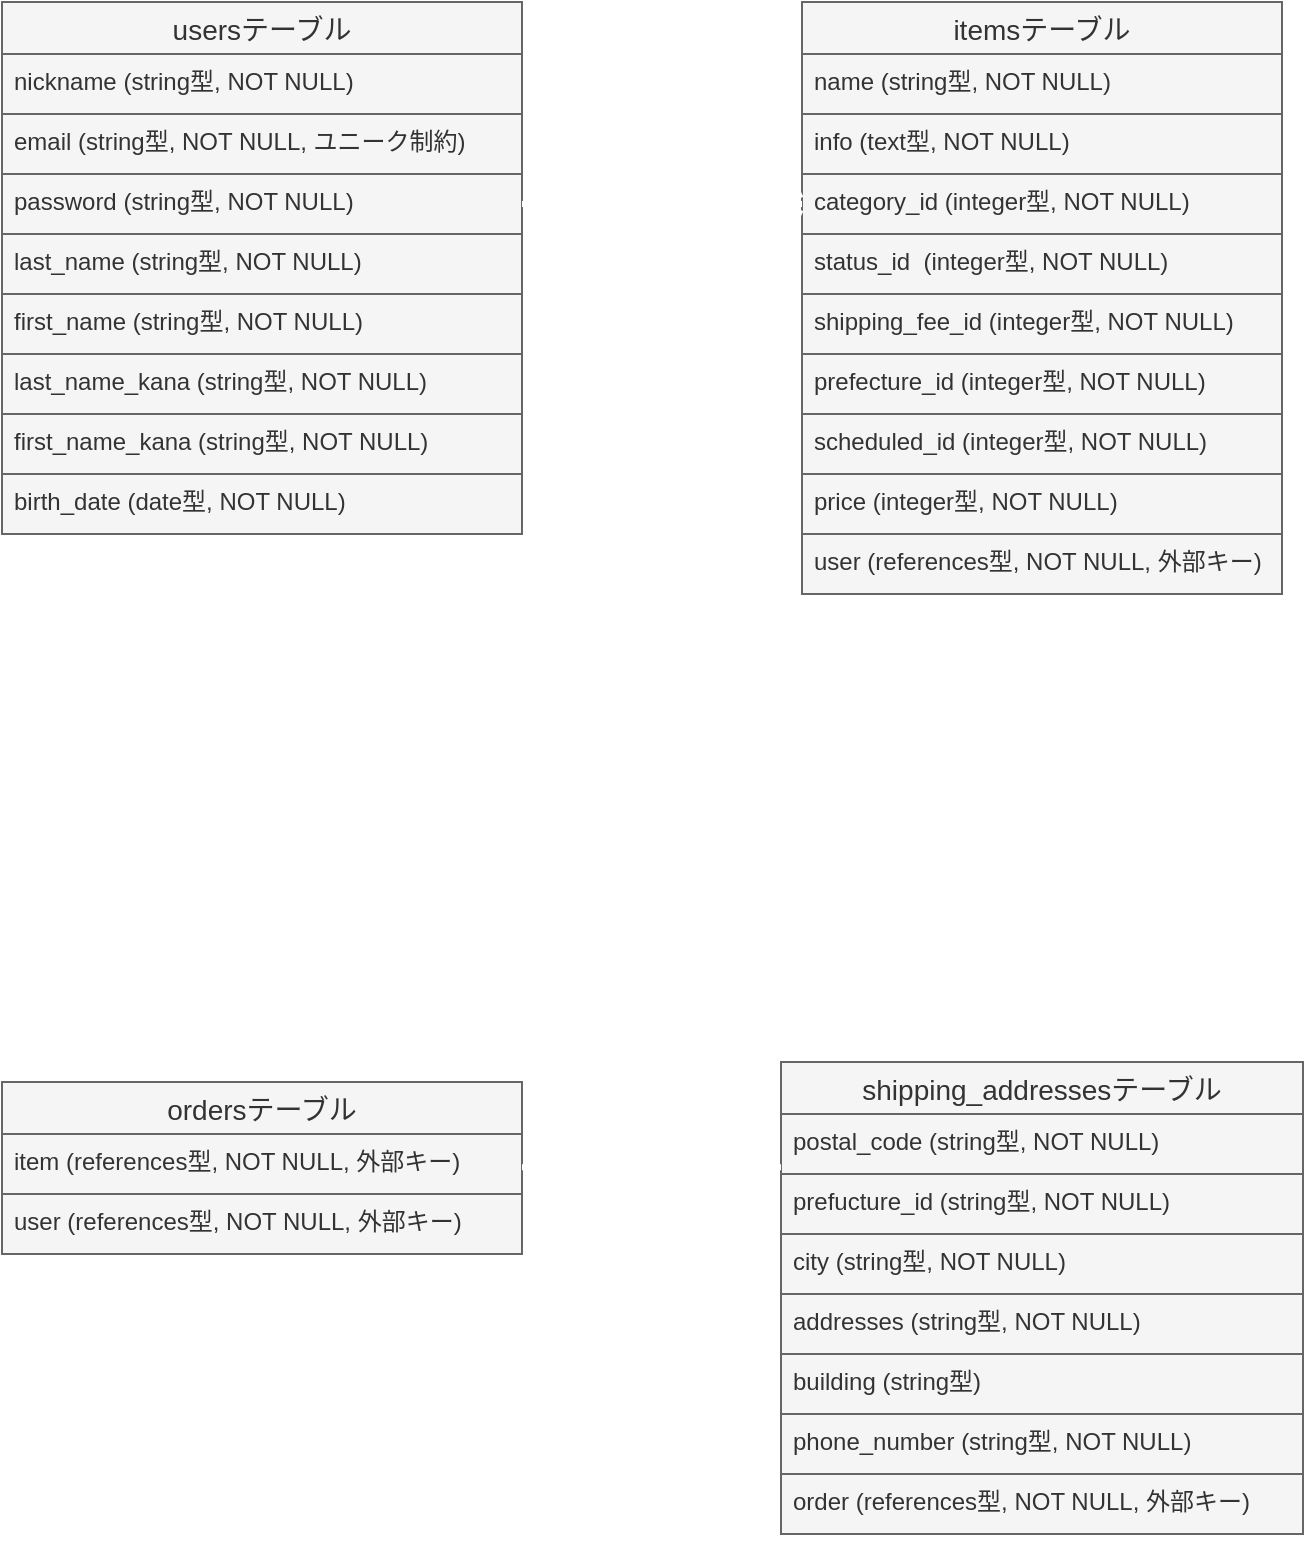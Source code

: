 <mxfile>
    <diagram id="iCTsy_pnbBhXiJKhlqtj" name="ページ1">
        <mxGraphModel dx="556" dy="747" grid="1" gridSize="10" guides="1" tooltips="1" connect="1" arrows="1" fold="1" page="1" pageScale="1" pageWidth="827" pageHeight="1169" math="0" shadow="0">
            <root>
                <mxCell id="0"/>
                <mxCell id="1" parent="0"/>
                <mxCell id="c64CcBpLwh5D6gjb4lQF-1" value="usersテーブル" style="swimlane;fontStyle=0;childLayout=stackLayout;horizontal=1;startSize=26;horizontalStack=0;resizeParent=1;resizeParentMax=0;resizeLast=0;collapsible=1;marginBottom=0;align=center;fontSize=14;fillColor=#f5f5f5;fontColor=#333333;strokeColor=#666666;" parent="1" vertex="1">
                    <mxGeometry x="80" y="80" width="260" height="266" as="geometry"/>
                </mxCell>
                <mxCell id="c64CcBpLwh5D6gjb4lQF-9" value="nickname (string型, NOT NULL)" style="text;strokeColor=#666666;fillColor=#f5f5f5;spacingLeft=4;spacingRight=4;overflow=hidden;rotatable=0;points=[[0,0.5],[1,0.5]];portConstraint=eastwest;fontSize=12;fontColor=#333333;" parent="c64CcBpLwh5D6gjb4lQF-1" vertex="1">
                    <mxGeometry y="26" width="260" height="30" as="geometry"/>
                </mxCell>
                <mxCell id="c64CcBpLwh5D6gjb4lQF-3" value="email (string型, NOT NULL, ユニーク制約)" style="text;strokeColor=#666666;fillColor=#f5f5f5;spacingLeft=4;spacingRight=4;overflow=hidden;rotatable=0;points=[[0,0.5],[1,0.5]];portConstraint=eastwest;fontSize=12;fontColor=#333333;" parent="c64CcBpLwh5D6gjb4lQF-1" vertex="1">
                    <mxGeometry y="56" width="260" height="30" as="geometry"/>
                </mxCell>
                <mxCell id="c64CcBpLwh5D6gjb4lQF-4" value="password (string型, NOT NULL)" style="text;strokeColor=#666666;fillColor=#f5f5f5;spacingLeft=4;spacingRight=4;overflow=hidden;rotatable=0;points=[[0,0.5],[1,0.5]];portConstraint=eastwest;fontSize=12;fontColor=#333333;" parent="c64CcBpLwh5D6gjb4lQF-1" vertex="1">
                    <mxGeometry y="86" width="260" height="30" as="geometry"/>
                </mxCell>
                <mxCell id="c64CcBpLwh5D6gjb4lQF-8" value="last_name (string型, NOT NULL)" style="text;strokeColor=#666666;fillColor=#f5f5f5;spacingLeft=4;spacingRight=4;overflow=hidden;rotatable=0;points=[[0,0.5],[1,0.5]];portConstraint=eastwest;fontSize=12;fontColor=#333333;" parent="c64CcBpLwh5D6gjb4lQF-1" vertex="1">
                    <mxGeometry y="116" width="260" height="30" as="geometry"/>
                </mxCell>
                <mxCell id="c64CcBpLwh5D6gjb4lQF-7" value="first_name (string型, NOT NULL)" style="text;strokeColor=#666666;fillColor=#f5f5f5;spacingLeft=4;spacingRight=4;overflow=hidden;rotatable=0;points=[[0,0.5],[1,0.5]];portConstraint=eastwest;fontSize=12;fontColor=#333333;" parent="c64CcBpLwh5D6gjb4lQF-1" vertex="1">
                    <mxGeometry y="146" width="260" height="30" as="geometry"/>
                </mxCell>
                <mxCell id="c64CcBpLwh5D6gjb4lQF-6" value="last_name_kana (string型, NOT NULL)" style="text;strokeColor=#666666;fillColor=#f5f5f5;spacingLeft=4;spacingRight=4;overflow=hidden;rotatable=0;points=[[0,0.5],[1,0.5]];portConstraint=eastwest;fontSize=12;fontColor=#333333;" parent="c64CcBpLwh5D6gjb4lQF-1" vertex="1">
                    <mxGeometry y="176" width="260" height="30" as="geometry"/>
                </mxCell>
                <mxCell id="c64CcBpLwh5D6gjb4lQF-5" value="first_name_kana (string型, NOT NULL)" style="text;strokeColor=#666666;fillColor=#f5f5f5;spacingLeft=4;spacingRight=4;overflow=hidden;rotatable=0;points=[[0,0.5],[1,0.5]];portConstraint=eastwest;fontSize=12;fontColor=#333333;" parent="c64CcBpLwh5D6gjb4lQF-1" vertex="1">
                    <mxGeometry y="206" width="260" height="30" as="geometry"/>
                </mxCell>
                <mxCell id="c64CcBpLwh5D6gjb4lQF-10" value="birth_date (date型, NOT NULL)" style="text;strokeColor=#666666;fillColor=#f5f5f5;spacingLeft=4;spacingRight=4;overflow=hidden;rotatable=0;points=[[0,0.5],[1,0.5]];portConstraint=eastwest;fontSize=12;fontColor=#333333;" parent="c64CcBpLwh5D6gjb4lQF-1" vertex="1">
                    <mxGeometry y="236" width="260" height="30" as="geometry"/>
                </mxCell>
                <mxCell id="c64CcBpLwh5D6gjb4lQF-11" value="itemsテーブル" style="swimlane;fontStyle=0;childLayout=stackLayout;horizontal=1;startSize=26;horizontalStack=0;resizeParent=1;resizeParentMax=0;resizeLast=0;collapsible=1;marginBottom=0;align=center;fontSize=14;fillColor=#f5f5f5;fontColor=#333333;strokeColor=#666666;" parent="1" vertex="1">
                    <mxGeometry x="480" y="80" width="240" height="296" as="geometry"/>
                </mxCell>
                <mxCell id="c64CcBpLwh5D6gjb4lQF-15" value="name (string型, NOT NULL)" style="text;strokeColor=#666666;fillColor=#f5f5f5;spacingLeft=4;spacingRight=4;overflow=hidden;rotatable=0;points=[[0,0.5],[1,0.5]];portConstraint=eastwest;fontSize=12;fontColor=#333333;" parent="c64CcBpLwh5D6gjb4lQF-11" vertex="1">
                    <mxGeometry y="26" width="240" height="30" as="geometry"/>
                </mxCell>
                <mxCell id="c64CcBpLwh5D6gjb4lQF-13" value="info (text型, NOT NULL)" style="text;strokeColor=#666666;fillColor=#f5f5f5;spacingLeft=4;spacingRight=4;overflow=hidden;rotatable=0;points=[[0,0.5],[1,0.5]];portConstraint=eastwest;fontSize=12;fontColor=#333333;" parent="c64CcBpLwh5D6gjb4lQF-11" vertex="1">
                    <mxGeometry y="56" width="240" height="30" as="geometry"/>
                </mxCell>
                <mxCell id="c64CcBpLwh5D6gjb4lQF-21" value="category_id (integer型, NOT NULL)" style="text;strokeColor=#666666;fillColor=#f5f5f5;spacingLeft=4;spacingRight=4;overflow=hidden;rotatable=0;points=[[0,0.5],[1,0.5]];portConstraint=eastwest;fontSize=12;fontColor=#333333;" parent="c64CcBpLwh5D6gjb4lQF-11" vertex="1">
                    <mxGeometry y="86" width="240" height="30" as="geometry"/>
                </mxCell>
                <mxCell id="c64CcBpLwh5D6gjb4lQF-20" value="status_id  (integer型, NOT NULL)" style="text;strokeColor=#666666;fillColor=#f5f5f5;spacingLeft=4;spacingRight=4;overflow=hidden;rotatable=0;points=[[0,0.5],[1,0.5]];portConstraint=eastwest;fontSize=12;fontColor=#333333;" parent="c64CcBpLwh5D6gjb4lQF-11" vertex="1">
                    <mxGeometry y="116" width="240" height="30" as="geometry"/>
                </mxCell>
                <mxCell id="c64CcBpLwh5D6gjb4lQF-19" value="shipping_fee_id (integer型, NOT NULL)" style="text;strokeColor=#666666;fillColor=#f5f5f5;spacingLeft=4;spacingRight=4;overflow=hidden;rotatable=0;points=[[0,0.5],[1,0.5]];portConstraint=eastwest;fontSize=12;fontColor=#333333;" parent="c64CcBpLwh5D6gjb4lQF-11" vertex="1">
                    <mxGeometry y="146" width="240" height="30" as="geometry"/>
                </mxCell>
                <mxCell id="c64CcBpLwh5D6gjb4lQF-18" value="prefecture_id (integer型, NOT NULL) " style="text;strokeColor=#666666;fillColor=#f5f5f5;spacingLeft=4;spacingRight=4;overflow=hidden;rotatable=0;points=[[0,0.5],[1,0.5]];portConstraint=eastwest;fontSize=12;fontColor=#333333;" parent="c64CcBpLwh5D6gjb4lQF-11" vertex="1">
                    <mxGeometry y="176" width="240" height="30" as="geometry"/>
                </mxCell>
                <mxCell id="c64CcBpLwh5D6gjb4lQF-17" value="scheduled_id (integer型, NOT NULL)" style="text;strokeColor=#666666;fillColor=#f5f5f5;spacingLeft=4;spacingRight=4;overflow=hidden;rotatable=0;points=[[0,0.5],[1,0.5]];portConstraint=eastwest;fontSize=12;fontColor=#333333;" parent="c64CcBpLwh5D6gjb4lQF-11" vertex="1">
                    <mxGeometry y="206" width="240" height="30" as="geometry"/>
                </mxCell>
                <mxCell id="c64CcBpLwh5D6gjb4lQF-16" value="price (integer型, NOT NULL)" style="text;strokeColor=#666666;fillColor=#f5f5f5;spacingLeft=4;spacingRight=4;overflow=hidden;rotatable=0;points=[[0,0.5],[1,0.5]];portConstraint=eastwest;fontSize=12;fontColor=#333333;" parent="c64CcBpLwh5D6gjb4lQF-11" vertex="1">
                    <mxGeometry y="236" width="240" height="30" as="geometry"/>
                </mxCell>
                <mxCell id="c64CcBpLwh5D6gjb4lQF-22" value="user (references型, NOT NULL, 外部キー)" style="text;strokeColor=#666666;fillColor=#f5f5f5;spacingLeft=4;spacingRight=4;overflow=hidden;rotatable=0;points=[[0,0.5],[1,0.5]];portConstraint=eastwest;fontSize=12;fontColor=#333333;" parent="c64CcBpLwh5D6gjb4lQF-11" vertex="1">
                    <mxGeometry y="266" width="240" height="30" as="geometry"/>
                </mxCell>
                <mxCell id="c64CcBpLwh5D6gjb4lQF-26" value="" style="edgeStyle=entityRelationEdgeStyle;fontSize=12;html=1;endArrow=ERoneToMany;entryX=0;entryY=0.5;entryDx=0;entryDy=0;exitX=1;exitY=0.5;exitDx=0;exitDy=0;strokeWidth=3;strokeColor=#FFFFFF;" parent="1" source="c64CcBpLwh5D6gjb4lQF-4" target="c64CcBpLwh5D6gjb4lQF-21" edge="1">
                    <mxGeometry width="100" height="100" relative="1" as="geometry">
                        <mxPoint x="220" y="700" as="sourcePoint"/>
                        <mxPoint x="320" y="600" as="targetPoint"/>
                    </mxGeometry>
                </mxCell>
                <mxCell id="c64CcBpLwh5D6gjb4lQF-27" value="shipping_addressesテーブル" style="swimlane;fontStyle=0;childLayout=stackLayout;horizontal=1;startSize=26;horizontalStack=0;resizeParent=1;resizeParentMax=0;resizeLast=0;collapsible=1;marginBottom=0;align=center;fontSize=14;fillColor=#f5f5f5;fontColor=#333333;strokeColor=#666666;" parent="1" vertex="1">
                    <mxGeometry x="469.5" y="610" width="261" height="236" as="geometry"/>
                </mxCell>
                <mxCell id="c64CcBpLwh5D6gjb4lQF-31" value="postal_code (string型, NOT NULL)" style="text;strokeColor=#666666;fillColor=#f5f5f5;spacingLeft=4;spacingRight=4;overflow=hidden;rotatable=0;points=[[0,0.5],[1,0.5]];portConstraint=eastwest;fontSize=12;fontColor=#333333;" parent="c64CcBpLwh5D6gjb4lQF-27" vertex="1">
                    <mxGeometry y="26" width="261" height="30" as="geometry"/>
                </mxCell>
                <mxCell id="c64CcBpLwh5D6gjb4lQF-38" value="prefucture_id (string型, NOT NULL)" style="text;strokeColor=#666666;fillColor=#f5f5f5;spacingLeft=4;spacingRight=4;overflow=hidden;rotatable=0;points=[[0,0.5],[1,0.5]];portConstraint=eastwest;fontSize=12;fontColor=#333333;" parent="c64CcBpLwh5D6gjb4lQF-27" vertex="1">
                    <mxGeometry y="56" width="261" height="30" as="geometry"/>
                </mxCell>
                <mxCell id="c64CcBpLwh5D6gjb4lQF-37" value="city (string型, NOT NULL)" style="text;strokeColor=#666666;fillColor=#f5f5f5;spacingLeft=4;spacingRight=4;overflow=hidden;rotatable=0;points=[[0,0.5],[1,0.5]];portConstraint=eastwest;fontSize=12;fontColor=#333333;" parent="c64CcBpLwh5D6gjb4lQF-27" vertex="1">
                    <mxGeometry y="86" width="261" height="30" as="geometry"/>
                </mxCell>
                <mxCell id="c64CcBpLwh5D6gjb4lQF-36" value="addresses (string型, NOT NULL)" style="text;strokeColor=#666666;fillColor=#f5f5f5;spacingLeft=4;spacingRight=4;overflow=hidden;rotatable=0;points=[[0,0.5],[1,0.5]];portConstraint=eastwest;fontSize=12;fontColor=#333333;" parent="c64CcBpLwh5D6gjb4lQF-27" vertex="1">
                    <mxGeometry y="116" width="261" height="30" as="geometry"/>
                </mxCell>
                <mxCell id="c64CcBpLwh5D6gjb4lQF-35" value="building (string型)" style="text;strokeColor=#666666;fillColor=#f5f5f5;spacingLeft=4;spacingRight=4;overflow=hidden;rotatable=0;points=[[0,0.5],[1,0.5]];portConstraint=eastwest;fontSize=12;fontColor=#333333;" parent="c64CcBpLwh5D6gjb4lQF-27" vertex="1">
                    <mxGeometry y="146" width="261" height="30" as="geometry"/>
                </mxCell>
                <mxCell id="c64CcBpLwh5D6gjb4lQF-34" value="phone_number (string型, NOT NULL)" style="text;strokeColor=#666666;fillColor=#f5f5f5;spacingLeft=4;spacingRight=4;overflow=hidden;rotatable=0;points=[[0,0.5],[1,0.5]];portConstraint=eastwest;fontSize=12;fontColor=#333333;" parent="c64CcBpLwh5D6gjb4lQF-27" vertex="1">
                    <mxGeometry y="176" width="261" height="30" as="geometry"/>
                </mxCell>
                <mxCell id="c64CcBpLwh5D6gjb4lQF-57" value="order (references型, NOT NULL, 外部キー)" style="text;strokeColor=#666666;fillColor=#f5f5f5;spacingLeft=4;spacingRight=4;overflow=hidden;rotatable=0;points=[[0,0.5],[1,0.5]];portConstraint=eastwest;fontSize=12;fontColor=#333333;" parent="c64CcBpLwh5D6gjb4lQF-27" vertex="1">
                    <mxGeometry y="206" width="261" height="30" as="geometry"/>
                </mxCell>
                <mxCell id="c64CcBpLwh5D6gjb4lQF-46" value="ordersテーブル" style="swimlane;fontStyle=0;childLayout=stackLayout;horizontal=1;startSize=26;horizontalStack=0;resizeParent=1;resizeParentMax=0;resizeLast=0;collapsible=1;marginBottom=0;align=center;fontSize=14;fillColor=#f5f5f5;fontColor=#333333;strokeColor=#666666;" parent="1" vertex="1">
                    <mxGeometry x="80" y="620" width="260" height="86" as="geometry"/>
                </mxCell>
                <mxCell id="c64CcBpLwh5D6gjb4lQF-40" value="item (references型, NOT NULL, 外部キー)" style="text;strokeColor=#666666;fillColor=#f5f5f5;spacingLeft=4;spacingRight=4;overflow=hidden;rotatable=0;points=[[0,0.5],[1,0.5]];portConstraint=eastwest;fontSize=12;fontColor=#333333;" parent="c64CcBpLwh5D6gjb4lQF-46" vertex="1">
                    <mxGeometry y="26" width="260" height="30" as="geometry"/>
                </mxCell>
                <mxCell id="c64CcBpLwh5D6gjb4lQF-39" value="user (references型, NOT NULL, 外部キー)" style="text;strokeColor=#666666;fillColor=#f5f5f5;spacingLeft=4;spacingRight=4;overflow=hidden;rotatable=0;points=[[0,0.5],[1,0.5]];portConstraint=eastwest;fontSize=12;fontColor=#333333;" parent="c64CcBpLwh5D6gjb4lQF-46" vertex="1">
                    <mxGeometry y="56" width="260" height="30" as="geometry"/>
                </mxCell>
                <mxCell id="c64CcBpLwh5D6gjb4lQF-55" value="" style="fontSize=12;html=1;endArrow=ERmandOne;startArrow=ERmandOne;strokeColor=#FFFFFF;strokeWidth=3;elbow=vertical;edgeStyle=orthogonalEdgeStyle;exitX=0.463;exitY=-0.039;exitDx=0;exitDy=0;exitPerimeter=0;" parent="1" source="c64CcBpLwh5D6gjb4lQF-46" edge="1">
                    <mxGeometry width="100" height="100" relative="1" as="geometry">
                        <mxPoint x="200" y="610" as="sourcePoint"/>
                        <mxPoint x="510" y="380" as="targetPoint"/>
                        <Array as="points">
                            <mxPoint x="200" y="480"/>
                            <mxPoint x="510" y="480"/>
                        </Array>
                    </mxGeometry>
                </mxCell>
                <mxCell id="c64CcBpLwh5D6gjb4lQF-56" value="" style="fontSize=12;html=1;endArrow=none;strokeColor=#FFFFFF;strokeWidth=3;elbow=vertical;startArrow=ERoneToMany;startFill=0;endFill=0;exitX=0.305;exitY=-0.019;exitDx=0;exitDy=0;exitPerimeter=0;" parent="1" source="c64CcBpLwh5D6gjb4lQF-46" edge="1">
                    <mxGeometry width="100" height="100" relative="1" as="geometry">
                        <mxPoint x="290" y="480" as="sourcePoint"/>
                        <mxPoint x="160" y="350" as="targetPoint"/>
                    </mxGeometry>
                </mxCell>
                <mxCell id="c64CcBpLwh5D6gjb4lQF-2" value="" style="fontSize=12;html=1;endArrow=ERmandOne;strokeColor=#FFFFFF;strokeWidth=3;elbow=vertical;endFill=0;startArrow=ERmandOne;startFill=0;" edge="1" parent="1">
                    <mxGeometry width="100" height="100" relative="1" as="geometry">
                        <mxPoint x="340" y="662.58" as="sourcePoint"/>
                        <mxPoint x="469.5" y="662.58" as="targetPoint"/>
                    </mxGeometry>
                </mxCell>
            </root>
        </mxGraphModel>
    </diagram>
</mxfile>